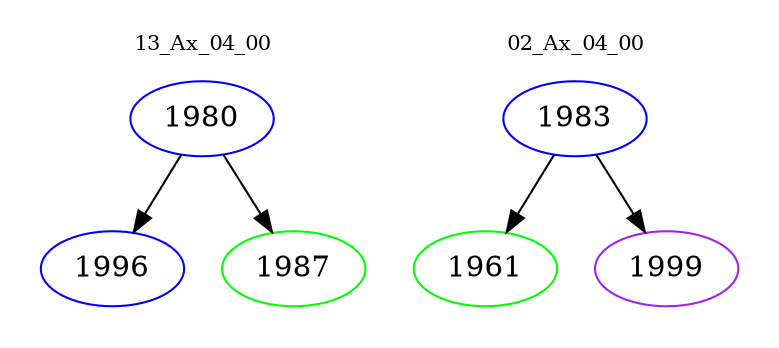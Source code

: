 digraph{
subgraph cluster_0 {
color = white
label = "13_Ax_04_00";
fontsize=10;
T0_1980 [label="1980", color="blue"]
T0_1980 -> T0_1996 [color="black"]
T0_1996 [label="1996", color="blue"]
T0_1980 -> T0_1987 [color="black"]
T0_1987 [label="1987", color="green"]
}
subgraph cluster_1 {
color = white
label = "02_Ax_04_00";
fontsize=10;
T1_1983 [label="1983", color="blue"]
T1_1983 -> T1_1961 [color="black"]
T1_1961 [label="1961", color="green"]
T1_1983 -> T1_1999 [color="black"]
T1_1999 [label="1999", color="purple"]
}
}
